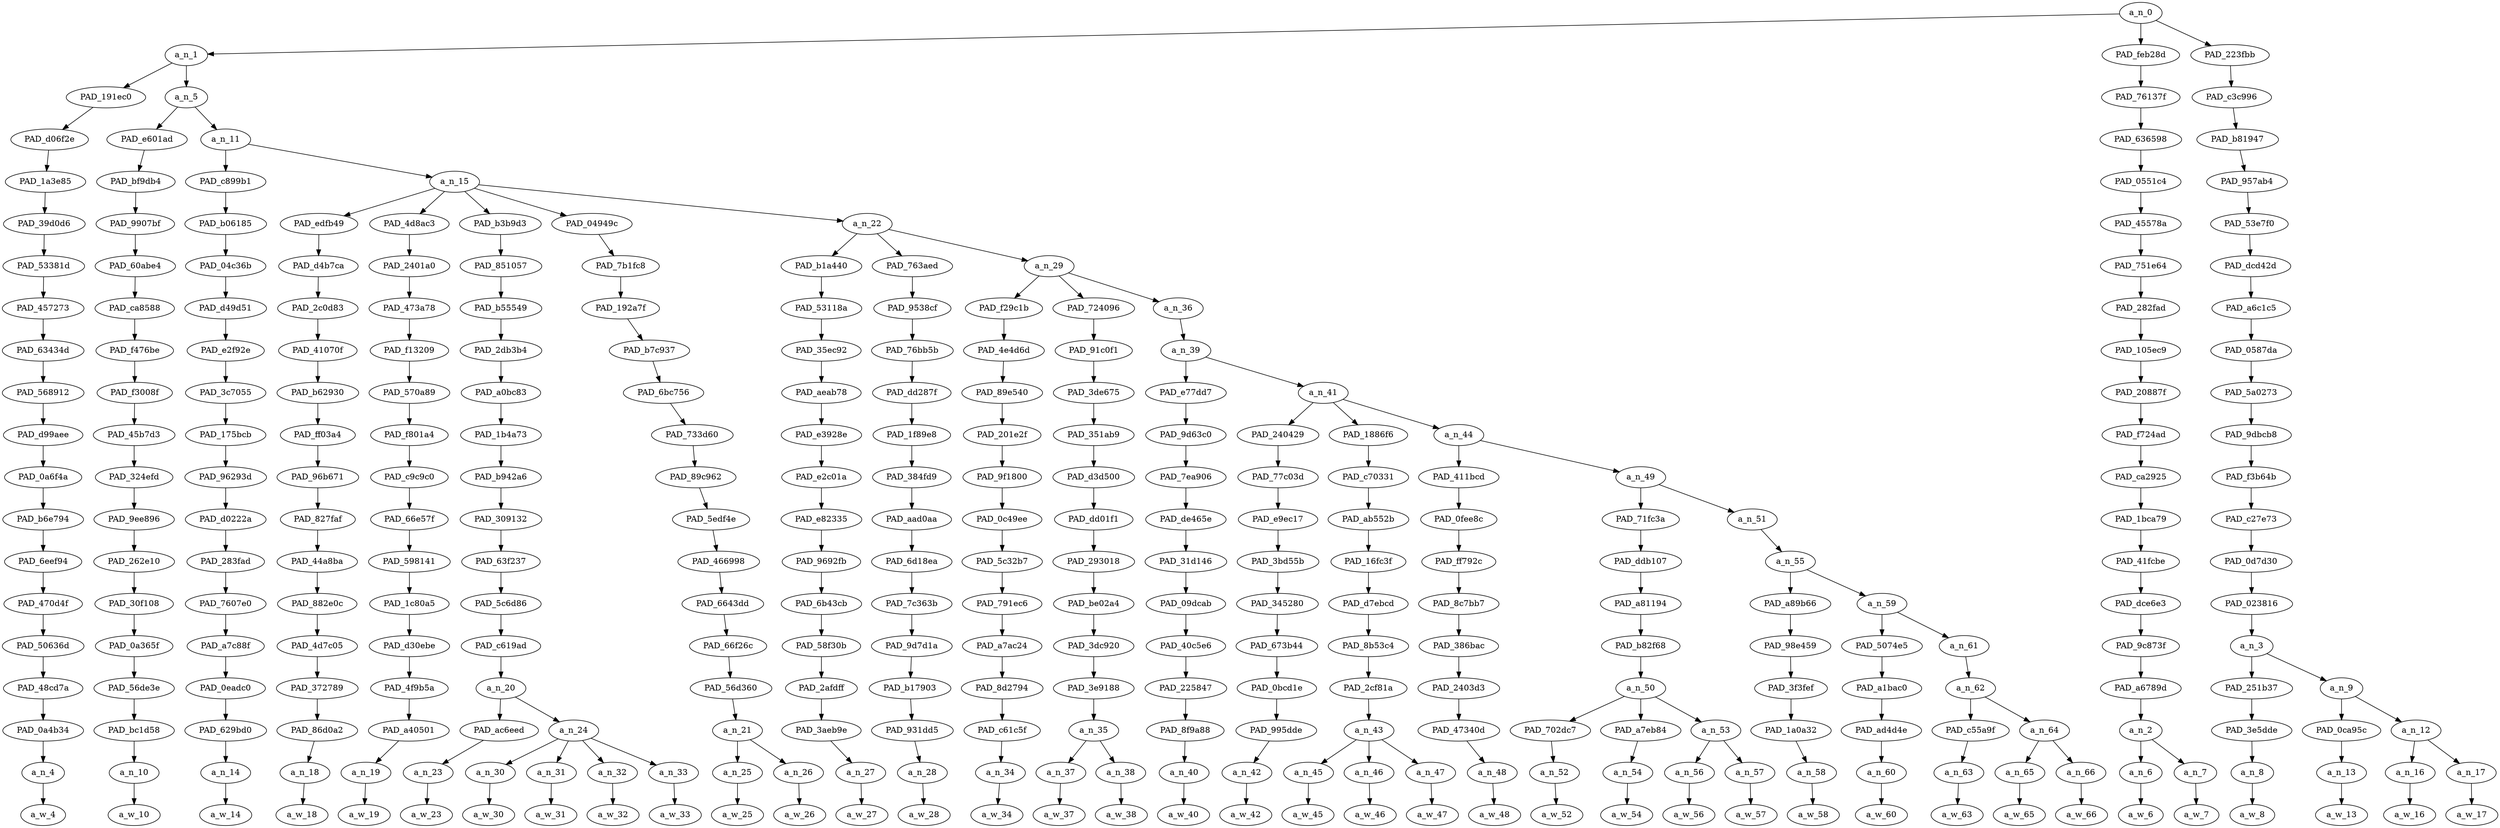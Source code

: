strict digraph "" {
	a_n_0	[div_dir=1,
		index=0,
		level=19,
		pos="23.020464409722223,19!",
		text_span="[0, 1, 2, 3, 4, 5, 6, 7, 8, 9, 10, 11, 12, 13, 14, 15, 16, 17, 18, 19, 20, 21, 22, 23, 24, 25, 26, 27, 28, 29, 30, 31, 32, 33, 34, \
35, 36, 37]",
		value=1.00000001];
	a_n_1	[div_dir=1,
		index=0,
		level=18,
		pos="1.4363932291666666,18!",
		text_span="[0, 1, 2, 3, 4, 5, 6, 7, 8, 9, 10, 11, 12, 13, 14, 15, 16, 17, 18, 19, 20, 21, 22, 23, 24, 25, 26, 27, 28, 29, 30, 31]",
		value=0.85659177];
	a_n_0 -> a_n_1;
	PAD_feb28d	[div_dir=1,
		index=1,
		level=18,
		pos="32.5,18!",
		text_span="[32, 33]",
		value=0.03497888];
	a_n_0 -> PAD_feb28d;
	PAD_223fbb	[div_dir=1,
		index=2,
		level=18,
		pos="35.125,18!",
		text_span="[34, 35, 36, 37]",
		value=0.10795129];
	a_n_0 -> PAD_223fbb;
	PAD_191ec0	[div_dir=1,
		index=0,
		level=17,
		pos="0.0,17!",
		text_span="[0]",
		value=0.02663072];
	a_n_1 -> PAD_191ec0;
	a_n_5	[div_dir=1,
		index=1,
		level=17,
		pos="2.872786458333333,17!",
		text_span="[1, 2, 3, 4, 5, 6, 7, 8, 9, 10, 11, 12, 13, 14, 15, 16, 17, 18, 19, 20, 21, 22, 23, 24, 25, 26, 27, 28, 29, 30, 31]",
		value=0.82948243];
	a_n_1 -> a_n_5;
	PAD_d06f2e	[div_dir=1,
		index=0,
		level=16,
		pos="0.0,16!",
		text_span="[0]",
		value=0.02663072];
	PAD_191ec0 -> PAD_d06f2e;
	PAD_1a3e85	[div_dir=1,
		index=0,
		level=15,
		pos="0.0,15!",
		text_span="[0]",
		value=0.02663072];
	PAD_d06f2e -> PAD_1a3e85;
	PAD_39d0d6	[div_dir=1,
		index=0,
		level=14,
		pos="0.0,14!",
		text_span="[0]",
		value=0.02663072];
	PAD_1a3e85 -> PAD_39d0d6;
	PAD_53381d	[div_dir=1,
		index=0,
		level=13,
		pos="0.0,13!",
		text_span="[0]",
		value=0.02663072];
	PAD_39d0d6 -> PAD_53381d;
	PAD_457273	[div_dir=1,
		index=0,
		level=12,
		pos="0.0,12!",
		text_span="[0]",
		value=0.02663072];
	PAD_53381d -> PAD_457273;
	PAD_63434d	[div_dir=1,
		index=0,
		level=11,
		pos="0.0,11!",
		text_span="[0]",
		value=0.02663072];
	PAD_457273 -> PAD_63434d;
	PAD_568912	[div_dir=1,
		index=0,
		level=10,
		pos="0.0,10!",
		text_span="[0]",
		value=0.02663072];
	PAD_63434d -> PAD_568912;
	PAD_d99aee	[div_dir=1,
		index=0,
		level=9,
		pos="0.0,9!",
		text_span="[0]",
		value=0.02663072];
	PAD_568912 -> PAD_d99aee;
	PAD_0a6f4a	[div_dir=1,
		index=0,
		level=8,
		pos="0.0,8!",
		text_span="[0]",
		value=0.02663072];
	PAD_d99aee -> PAD_0a6f4a;
	PAD_b6e794	[div_dir=1,
		index=0,
		level=7,
		pos="0.0,7!",
		text_span="[0]",
		value=0.02663072];
	PAD_0a6f4a -> PAD_b6e794;
	PAD_6eef94	[div_dir=1,
		index=0,
		level=6,
		pos="0.0,6!",
		text_span="[0]",
		value=0.02663072];
	PAD_b6e794 -> PAD_6eef94;
	PAD_470d4f	[div_dir=1,
		index=0,
		level=5,
		pos="0.0,5!",
		text_span="[0]",
		value=0.02663072];
	PAD_6eef94 -> PAD_470d4f;
	PAD_50636d	[div_dir=1,
		index=0,
		level=4,
		pos="0.0,4!",
		text_span="[0]",
		value=0.02663072];
	PAD_470d4f -> PAD_50636d;
	PAD_48cd7a	[div_dir=1,
		index=0,
		level=3,
		pos="0.0,3!",
		text_span="[0]",
		value=0.02663072];
	PAD_50636d -> PAD_48cd7a;
	PAD_0a4b34	[div_dir=1,
		index=0,
		level=2,
		pos="0.0,2!",
		text_span="[0]",
		value=0.02663072];
	PAD_48cd7a -> PAD_0a4b34;
	a_n_4	[div_dir=1,
		index=0,
		level=1,
		pos="0.0,1!",
		text_span="[0]",
		value=0.02663072];
	PAD_0a4b34 -> a_n_4;
	a_w_4	[div_dir=0,
		index=0,
		level=0,
		pos="0,0!",
		text_span="[0]",
		value=if];
	a_n_4 -> a_w_4;
	PAD_e601ad	[div_dir=1,
		index=1,
		level=16,
		pos="1.0,16!",
		text_span="[1]",
		value=0.01871935];
	a_n_5 -> PAD_e601ad;
	a_n_11	[div_dir=1,
		index=2,
		level=16,
		pos="4.745572916666666,16!",
		text_span="[2, 3, 4, 5, 6, 7, 8, 9, 10, 11, 12, 13, 14, 15, 16, 17, 18, 19, 20, 21, 22, 23, 24, 25, 26, 27, 28, 29, 30, 31]",
		value=0.81032476];
	a_n_5 -> a_n_11;
	PAD_bf9db4	[div_dir=1,
		index=1,
		level=15,
		pos="1.0,15!",
		text_span="[1]",
		value=0.01871935];
	PAD_e601ad -> PAD_bf9db4;
	PAD_9907bf	[div_dir=1,
		index=1,
		level=14,
		pos="1.0,14!",
		text_span="[1]",
		value=0.01871935];
	PAD_bf9db4 -> PAD_9907bf;
	PAD_60abe4	[div_dir=1,
		index=1,
		level=13,
		pos="1.0,13!",
		text_span="[1]",
		value=0.01871935];
	PAD_9907bf -> PAD_60abe4;
	PAD_ca8588	[div_dir=1,
		index=1,
		level=12,
		pos="1.0,12!",
		text_span="[1]",
		value=0.01871935];
	PAD_60abe4 -> PAD_ca8588;
	PAD_f476be	[div_dir=1,
		index=1,
		level=11,
		pos="1.0,11!",
		text_span="[1]",
		value=0.01871935];
	PAD_ca8588 -> PAD_f476be;
	PAD_f3008f	[div_dir=1,
		index=1,
		level=10,
		pos="1.0,10!",
		text_span="[1]",
		value=0.01871935];
	PAD_f476be -> PAD_f3008f;
	PAD_45b7d3	[div_dir=1,
		index=1,
		level=9,
		pos="1.0,9!",
		text_span="[1]",
		value=0.01871935];
	PAD_f3008f -> PAD_45b7d3;
	PAD_324efd	[div_dir=1,
		index=1,
		level=8,
		pos="1.0,8!",
		text_span="[1]",
		value=0.01871935];
	PAD_45b7d3 -> PAD_324efd;
	PAD_9ee896	[div_dir=1,
		index=1,
		level=7,
		pos="1.0,7!",
		text_span="[1]",
		value=0.01871935];
	PAD_324efd -> PAD_9ee896;
	PAD_262e10	[div_dir=1,
		index=1,
		level=6,
		pos="1.0,6!",
		text_span="[1]",
		value=0.01871935];
	PAD_9ee896 -> PAD_262e10;
	PAD_30f108	[div_dir=1,
		index=1,
		level=5,
		pos="1.0,5!",
		text_span="[1]",
		value=0.01871935];
	PAD_262e10 -> PAD_30f108;
	PAD_0a365f	[div_dir=1,
		index=1,
		level=4,
		pos="1.0,4!",
		text_span="[1]",
		value=0.01871935];
	PAD_30f108 -> PAD_0a365f;
	PAD_56de3e	[div_dir=1,
		index=1,
		level=3,
		pos="1.0,3!",
		text_span="[1]",
		value=0.01871935];
	PAD_0a365f -> PAD_56de3e;
	PAD_bc1d58	[div_dir=1,
		index=1,
		level=2,
		pos="1.0,2!",
		text_span="[1]",
		value=0.01871935];
	PAD_56de3e -> PAD_bc1d58;
	a_n_10	[div_dir=1,
		index=1,
		level=1,
		pos="1.0,1!",
		text_span="[1]",
		value=0.01871935];
	PAD_bc1d58 -> a_n_10;
	a_w_10	[div_dir=0,
		index=1,
		level=0,
		pos="1,0!",
		text_span="[1]",
		value=they];
	a_n_10 -> a_w_10;
	PAD_c899b1	[div_dir=-1,
		index=2,
		level=15,
		pos="2.0,15!",
		text_span="[2]",
		value=0.01641672];
	a_n_11 -> PAD_c899b1;
	a_n_15	[div_dir=1,
		index=3,
		level=15,
		pos="7.4911458333333325,15!",
		text_span="[3, 4, 5, 6, 7, 8, 9, 10, 11, 12, 13, 14, 15, 16, 17, 18, 19, 20, 21, 22, 23, 24, 25, 26, 27, 28, 29, 30, 31]",
		value=0.79346975];
	a_n_11 -> a_n_15;
	PAD_b06185	[div_dir=-1,
		index=2,
		level=14,
		pos="2.0,14!",
		text_span="[2]",
		value=0.01641672];
	PAD_c899b1 -> PAD_b06185;
	PAD_04c36b	[div_dir=-1,
		index=2,
		level=13,
		pos="2.0,13!",
		text_span="[2]",
		value=0.01641672];
	PAD_b06185 -> PAD_04c36b;
	PAD_d49d51	[div_dir=-1,
		index=2,
		level=12,
		pos="2.0,12!",
		text_span="[2]",
		value=0.01641672];
	PAD_04c36b -> PAD_d49d51;
	PAD_e2f92e	[div_dir=-1,
		index=2,
		level=11,
		pos="2.0,11!",
		text_span="[2]",
		value=0.01641672];
	PAD_d49d51 -> PAD_e2f92e;
	PAD_3c7055	[div_dir=-1,
		index=2,
		level=10,
		pos="2.0,10!",
		text_span="[2]",
		value=0.01641672];
	PAD_e2f92e -> PAD_3c7055;
	PAD_175bcb	[div_dir=-1,
		index=2,
		level=9,
		pos="2.0,9!",
		text_span="[2]",
		value=0.01641672];
	PAD_3c7055 -> PAD_175bcb;
	PAD_96293d	[div_dir=-1,
		index=2,
		level=8,
		pos="2.0,8!",
		text_span="[2]",
		value=0.01641672];
	PAD_175bcb -> PAD_96293d;
	PAD_d0222a	[div_dir=-1,
		index=2,
		level=7,
		pos="2.0,7!",
		text_span="[2]",
		value=0.01641672];
	PAD_96293d -> PAD_d0222a;
	PAD_283fad	[div_dir=-1,
		index=2,
		level=6,
		pos="2.0,6!",
		text_span="[2]",
		value=0.01641672];
	PAD_d0222a -> PAD_283fad;
	PAD_7607e0	[div_dir=-1,
		index=2,
		level=5,
		pos="2.0,5!",
		text_span="[2]",
		value=0.01641672];
	PAD_283fad -> PAD_7607e0;
	PAD_a7c88f	[div_dir=-1,
		index=2,
		level=4,
		pos="2.0,4!",
		text_span="[2]",
		value=0.01641672];
	PAD_7607e0 -> PAD_a7c88f;
	PAD_0eadc0	[div_dir=-1,
		index=2,
		level=3,
		pos="2.0,3!",
		text_span="[2]",
		value=0.01641672];
	PAD_a7c88f -> PAD_0eadc0;
	PAD_629bd0	[div_dir=-1,
		index=2,
		level=2,
		pos="2.0,2!",
		text_span="[2]",
		value=0.01641672];
	PAD_0eadc0 -> PAD_629bd0;
	a_n_14	[div_dir=-1,
		index=2,
		level=1,
		pos="2.0,1!",
		text_span="[2]",
		value=0.01641672];
	PAD_629bd0 -> a_n_14;
	a_w_14	[div_dir=0,
		index=2,
		level=0,
		pos="2,0!",
		text_span="[2]",
		value=are];
	a_n_14 -> a_w_14;
	PAD_edfb49	[div_dir=1,
		index=3,
		level=14,
		pos="3.0,14!",
		text_span="[3]",
		value=0.01980112];
	a_n_15 -> PAD_edfb49;
	PAD_4d8ac3	[div_dir=1,
		index=4,
		level=14,
		pos="4.0,14!",
		text_span="[4]",
		value=0.02618184];
	a_n_15 -> PAD_4d8ac3;
	PAD_b3b9d3	[div_dir=1,
		index=5,
		level=14,
		pos="6.25,14!",
		text_span="[5, 6, 7, 8, 9]",
		value=0.24248220];
	a_n_15 -> PAD_b3b9d3;
	PAD_04949c	[div_dir=1,
		index=6,
		level=14,
		pos="10.5,14!",
		text_span="[10, 11]",
		value=0.03586684];
	a_n_15 -> PAD_04949c;
	a_n_22	[div_dir=1,
		index=7,
		level=14,
		pos="13.705729166666666,14!",
		text_span="[12, 13, 14, 15, 16, 17, 18, 19, 20, 21, 22, 23, 24, 25, 26, 27, 28, 29, 30, 31]",
		value=0.46868719];
	a_n_15 -> a_n_22;
	PAD_d4b7ca	[div_dir=1,
		index=3,
		level=13,
		pos="3.0,13!",
		text_span="[3]",
		value=0.01980112];
	PAD_edfb49 -> PAD_d4b7ca;
	PAD_2c0d83	[div_dir=1,
		index=3,
		level=12,
		pos="3.0,12!",
		text_span="[3]",
		value=0.01980112];
	PAD_d4b7ca -> PAD_2c0d83;
	PAD_41070f	[div_dir=1,
		index=3,
		level=11,
		pos="3.0,11!",
		text_span="[3]",
		value=0.01980112];
	PAD_2c0d83 -> PAD_41070f;
	PAD_b62930	[div_dir=1,
		index=3,
		level=10,
		pos="3.0,10!",
		text_span="[3]",
		value=0.01980112];
	PAD_41070f -> PAD_b62930;
	PAD_ff03a4	[div_dir=1,
		index=3,
		level=9,
		pos="3.0,9!",
		text_span="[3]",
		value=0.01980112];
	PAD_b62930 -> PAD_ff03a4;
	PAD_96b671	[div_dir=1,
		index=3,
		level=8,
		pos="3.0,8!",
		text_span="[3]",
		value=0.01980112];
	PAD_ff03a4 -> PAD_96b671;
	PAD_827faf	[div_dir=1,
		index=3,
		level=7,
		pos="3.0,7!",
		text_span="[3]",
		value=0.01980112];
	PAD_96b671 -> PAD_827faf;
	PAD_44a8ba	[div_dir=1,
		index=3,
		level=6,
		pos="3.0,6!",
		text_span="[3]",
		value=0.01980112];
	PAD_827faf -> PAD_44a8ba;
	PAD_882e0c	[div_dir=1,
		index=3,
		level=5,
		pos="3.0,5!",
		text_span="[3]",
		value=0.01980112];
	PAD_44a8ba -> PAD_882e0c;
	PAD_4d7c05	[div_dir=1,
		index=3,
		level=4,
		pos="3.0,4!",
		text_span="[3]",
		value=0.01980112];
	PAD_882e0c -> PAD_4d7c05;
	PAD_372789	[div_dir=1,
		index=3,
		level=3,
		pos="3.0,3!",
		text_span="[3]",
		value=0.01980112];
	PAD_4d7c05 -> PAD_372789;
	PAD_86d0a2	[div_dir=1,
		index=3,
		level=2,
		pos="3.0,2!",
		text_span="[3]",
		value=0.01980112];
	PAD_372789 -> PAD_86d0a2;
	a_n_18	[div_dir=1,
		index=3,
		level=1,
		pos="3.0,1!",
		text_span="[3]",
		value=0.01980112];
	PAD_86d0a2 -> a_n_18;
	a_w_18	[div_dir=0,
		index=3,
		level=0,
		pos="3,0!",
		text_span="[3]",
		value=seeking];
	a_n_18 -> a_w_18;
	PAD_2401a0	[div_dir=1,
		index=4,
		level=13,
		pos="4.0,13!",
		text_span="[4]",
		value=0.02618184];
	PAD_4d8ac3 -> PAD_2401a0;
	PAD_473a78	[div_dir=1,
		index=4,
		level=12,
		pos="4.0,12!",
		text_span="[4]",
		value=0.02618184];
	PAD_2401a0 -> PAD_473a78;
	PAD_f13209	[div_dir=1,
		index=4,
		level=11,
		pos="4.0,11!",
		text_span="[4]",
		value=0.02618184];
	PAD_473a78 -> PAD_f13209;
	PAD_570a89	[div_dir=1,
		index=4,
		level=10,
		pos="4.0,10!",
		text_span="[4]",
		value=0.02618184];
	PAD_f13209 -> PAD_570a89;
	PAD_f801a4	[div_dir=1,
		index=4,
		level=9,
		pos="4.0,9!",
		text_span="[4]",
		value=0.02618184];
	PAD_570a89 -> PAD_f801a4;
	PAD_c9c9c0	[div_dir=1,
		index=4,
		level=8,
		pos="4.0,8!",
		text_span="[4]",
		value=0.02618184];
	PAD_f801a4 -> PAD_c9c9c0;
	PAD_66e57f	[div_dir=1,
		index=4,
		level=7,
		pos="4.0,7!",
		text_span="[4]",
		value=0.02618184];
	PAD_c9c9c0 -> PAD_66e57f;
	PAD_598141	[div_dir=1,
		index=4,
		level=6,
		pos="4.0,6!",
		text_span="[4]",
		value=0.02618184];
	PAD_66e57f -> PAD_598141;
	PAD_1c80a5	[div_dir=1,
		index=4,
		level=5,
		pos="4.0,5!",
		text_span="[4]",
		value=0.02618184];
	PAD_598141 -> PAD_1c80a5;
	PAD_d30ebe	[div_dir=1,
		index=4,
		level=4,
		pos="4.0,4!",
		text_span="[4]",
		value=0.02618184];
	PAD_1c80a5 -> PAD_d30ebe;
	PAD_4f9b5a	[div_dir=1,
		index=4,
		level=3,
		pos="4.0,3!",
		text_span="[4]",
		value=0.02618184];
	PAD_d30ebe -> PAD_4f9b5a;
	PAD_a40501	[div_dir=1,
		index=4,
		level=2,
		pos="4.0,2!",
		text_span="[4]",
		value=0.02618184];
	PAD_4f9b5a -> PAD_a40501;
	a_n_19	[div_dir=1,
		index=4,
		level=1,
		pos="4.0,1!",
		text_span="[4]",
		value=0.02618184];
	PAD_a40501 -> a_n_19;
	a_w_19	[div_dir=0,
		index=4,
		level=0,
		pos="4,0!",
		text_span="[4]",
		value=asylum];
	a_n_19 -> a_w_19;
	PAD_851057	[div_dir=1,
		index=5,
		level=13,
		pos="6.25,13!",
		text_span="[5, 6, 7, 8, 9]",
		value=0.24248220];
	PAD_b3b9d3 -> PAD_851057;
	PAD_b55549	[div_dir=1,
		index=5,
		level=12,
		pos="6.25,12!",
		text_span="[5, 6, 7, 8, 9]",
		value=0.24248220];
	PAD_851057 -> PAD_b55549;
	PAD_2db3b4	[div_dir=1,
		index=5,
		level=11,
		pos="6.25,11!",
		text_span="[5, 6, 7, 8, 9]",
		value=0.24248220];
	PAD_b55549 -> PAD_2db3b4;
	PAD_a0bc83	[div_dir=1,
		index=5,
		level=10,
		pos="6.25,10!",
		text_span="[5, 6, 7, 8, 9]",
		value=0.24248220];
	PAD_2db3b4 -> PAD_a0bc83;
	PAD_1b4a73	[div_dir=1,
		index=5,
		level=9,
		pos="6.25,9!",
		text_span="[5, 6, 7, 8, 9]",
		value=0.24248220];
	PAD_a0bc83 -> PAD_1b4a73;
	PAD_b942a6	[div_dir=1,
		index=5,
		level=8,
		pos="6.25,8!",
		text_span="[5, 6, 7, 8, 9]",
		value=0.24248220];
	PAD_1b4a73 -> PAD_b942a6;
	PAD_309132	[div_dir=1,
		index=5,
		level=7,
		pos="6.25,7!",
		text_span="[5, 6, 7, 8, 9]",
		value=0.24248220];
	PAD_b942a6 -> PAD_309132;
	PAD_63f237	[div_dir=1,
		index=5,
		level=6,
		pos="6.25,6!",
		text_span="[5, 6, 7, 8, 9]",
		value=0.24248220];
	PAD_309132 -> PAD_63f237;
	PAD_5c6d86	[div_dir=1,
		index=5,
		level=5,
		pos="6.25,5!",
		text_span="[5, 6, 7, 8, 9]",
		value=0.24248220];
	PAD_63f237 -> PAD_5c6d86;
	PAD_c619ad	[div_dir=1,
		index=5,
		level=4,
		pos="6.25,4!",
		text_span="[5, 6, 7, 8, 9]",
		value=0.24248220];
	PAD_5c6d86 -> PAD_c619ad;
	a_n_20	[div_dir=1,
		index=5,
		level=3,
		pos="6.25,3!",
		text_span="[5, 6, 7, 8, 9]",
		value=0.24248220];
	PAD_c619ad -> a_n_20;
	PAD_ac6eed	[div_dir=1,
		index=5,
		level=2,
		pos="5.0,2!",
		text_span="[5]",
		value=0.01536988];
	a_n_20 -> PAD_ac6eed;
	a_n_24	[div_dir=1,
		index=6,
		level=2,
		pos="7.5,2!",
		text_span="[6, 7, 8, 9]",
		value=0.22673159];
	a_n_20 -> a_n_24;
	a_n_23	[div_dir=1,
		index=5,
		level=1,
		pos="5.0,1!",
		text_span="[5]",
		value=0.01536988];
	PAD_ac6eed -> a_n_23;
	a_w_23	[div_dir=0,
		index=5,
		level=0,
		pos="5,0!",
		text_span="[5]",
		value=from];
	a_n_23 -> a_w_23;
	a_n_30	[div_dir=1,
		index=6,
		level=1,
		pos="6.0,1!",
		text_span="[6]",
		value=0.01676759];
	a_n_24 -> a_n_30;
	a_n_31	[div_dir=1,
		index=7,
		level=1,
		pos="7.0,1!",
		text_span="[7]",
		value=0.03936859];
	a_n_24 -> a_n_31;
	a_n_32	[div_dir=1,
		index=8,
		level=1,
		pos="8.0,1!",
		text_span="[8]",
		value=0.14418724];
	a_n_24 -> a_n_32;
	a_n_33	[div_dir=-1,
		index=9,
		level=1,
		pos="9.0,1!",
		text_span="[9]",
		value=0.02602512];
	a_n_24 -> a_n_33;
	a_w_30	[div_dir=0,
		index=6,
		level=0,
		pos="6,0!",
		text_span="[6]",
		value=a];
	a_n_30 -> a_w_30;
	a_w_31	[div_dir=0,
		index=7,
		level=0,
		pos="7,0!",
		text_span="[7]",
		value=terrible];
	a_n_31 -> a_w_31;
	a_w_32	[div_dir=0,
		index=8,
		level=0,
		pos="8,0!",
		text_span="[8]",
		value=mussie];
	a_n_32 -> a_w_32;
	a_w_33	[div_dir=0,
		index=9,
		level=0,
		pos="9,0!",
		text_span="[9]",
		value=country];
	a_n_33 -> a_w_33;
	PAD_7b1fc8	[div_dir=1,
		index=6,
		level=13,
		pos="10.5,13!",
		text_span="[10, 11]",
		value=0.03586684];
	PAD_04949c -> PAD_7b1fc8;
	PAD_192a7f	[div_dir=1,
		index=6,
		level=12,
		pos="10.5,12!",
		text_span="[10, 11]",
		value=0.03586684];
	PAD_7b1fc8 -> PAD_192a7f;
	PAD_b7c937	[div_dir=1,
		index=6,
		level=11,
		pos="10.5,11!",
		text_span="[10, 11]",
		value=0.03586684];
	PAD_192a7f -> PAD_b7c937;
	PAD_6bc756	[div_dir=1,
		index=6,
		level=10,
		pos="10.5,10!",
		text_span="[10, 11]",
		value=0.03586684];
	PAD_b7c937 -> PAD_6bc756;
	PAD_733d60	[div_dir=1,
		index=6,
		level=9,
		pos="10.5,9!",
		text_span="[10, 11]",
		value=0.03586684];
	PAD_6bc756 -> PAD_733d60;
	PAD_89c962	[div_dir=1,
		index=6,
		level=8,
		pos="10.5,8!",
		text_span="[10, 11]",
		value=0.03586684];
	PAD_733d60 -> PAD_89c962;
	PAD_5edf4e	[div_dir=1,
		index=6,
		level=7,
		pos="10.5,7!",
		text_span="[10, 11]",
		value=0.03586684];
	PAD_89c962 -> PAD_5edf4e;
	PAD_466998	[div_dir=1,
		index=6,
		level=6,
		pos="10.5,6!",
		text_span="[10, 11]",
		value=0.03586684];
	PAD_5edf4e -> PAD_466998;
	PAD_6643dd	[div_dir=1,
		index=6,
		level=5,
		pos="10.5,5!",
		text_span="[10, 11]",
		value=0.03586684];
	PAD_466998 -> PAD_6643dd;
	PAD_66f26c	[div_dir=1,
		index=6,
		level=4,
		pos="10.5,4!",
		text_span="[10, 11]",
		value=0.03586684];
	PAD_6643dd -> PAD_66f26c;
	PAD_56d360	[div_dir=1,
		index=6,
		level=3,
		pos="10.5,3!",
		text_span="[10, 11]",
		value=0.03586684];
	PAD_66f26c -> PAD_56d360;
	a_n_21	[div_dir=1,
		index=7,
		level=2,
		pos="10.5,2!",
		text_span="[10, 11]",
		value=0.03586684];
	PAD_56d360 -> a_n_21;
	a_n_25	[div_dir=1,
		index=10,
		level=1,
		pos="10.0,1!",
		text_span="[10]",
		value=0.01956497];
	a_n_21 -> a_n_25;
	a_n_26	[div_dir=1,
		index=11,
		level=1,
		pos="11.0,1!",
		text_span="[11]",
		value=0.01617751];
	a_n_21 -> a_n_26;
	a_w_25	[div_dir=0,
		index=10,
		level=0,
		pos="10,0!",
		text_span="[10]",
		value=why];
	a_n_25 -> a_w_25;
	a_w_26	[div_dir=0,
		index=11,
		level=0,
		pos="11,0!",
		text_span="[11]",
		value=then];
	a_n_26 -> a_w_26;
	PAD_b1a440	[div_dir=1,
		index=7,
		level=13,
		pos="12.0,13!",
		text_span="[12]",
		value=0.01520263];
	a_n_22 -> PAD_b1a440;
	PAD_763aed	[div_dir=1,
		index=8,
		level=13,
		pos="13.0,13!",
		text_span="[13]",
		value=0.01470616];
	a_n_22 -> PAD_763aed;
	a_n_29	[div_dir=1,
		index=9,
		level=13,
		pos="16.1171875,13!",
		text_span="[14, 15, 16, 17, 18, 19, 20, 21, 22, 23, 24, 25, 26, 27, 28, 29, 30, 31]",
		value=0.43852026];
	a_n_22 -> a_n_29;
	PAD_53118a	[div_dir=1,
		index=7,
		level=12,
		pos="12.0,12!",
		text_span="[12]",
		value=0.01520263];
	PAD_b1a440 -> PAD_53118a;
	PAD_35ec92	[div_dir=1,
		index=7,
		level=11,
		pos="12.0,11!",
		text_span="[12]",
		value=0.01520263];
	PAD_53118a -> PAD_35ec92;
	PAD_aeab78	[div_dir=1,
		index=7,
		level=10,
		pos="12.0,10!",
		text_span="[12]",
		value=0.01520263];
	PAD_35ec92 -> PAD_aeab78;
	PAD_e3928e	[div_dir=1,
		index=7,
		level=9,
		pos="12.0,9!",
		text_span="[12]",
		value=0.01520263];
	PAD_aeab78 -> PAD_e3928e;
	PAD_e2c01a	[div_dir=1,
		index=7,
		level=8,
		pos="12.0,8!",
		text_span="[12]",
		value=0.01520263];
	PAD_e3928e -> PAD_e2c01a;
	PAD_e82335	[div_dir=1,
		index=7,
		level=7,
		pos="12.0,7!",
		text_span="[12]",
		value=0.01520263];
	PAD_e2c01a -> PAD_e82335;
	PAD_9692fb	[div_dir=1,
		index=7,
		level=6,
		pos="12.0,6!",
		text_span="[12]",
		value=0.01520263];
	PAD_e82335 -> PAD_9692fb;
	PAD_6b43cb	[div_dir=1,
		index=7,
		level=5,
		pos="12.0,5!",
		text_span="[12]",
		value=0.01520263];
	PAD_9692fb -> PAD_6b43cb;
	PAD_58f30b	[div_dir=1,
		index=7,
		level=4,
		pos="12.0,4!",
		text_span="[12]",
		value=0.01520263];
	PAD_6b43cb -> PAD_58f30b;
	PAD_2afdff	[div_dir=1,
		index=7,
		level=3,
		pos="12.0,3!",
		text_span="[12]",
		value=0.01520263];
	PAD_58f30b -> PAD_2afdff;
	PAD_3aeb9e	[div_dir=1,
		index=8,
		level=2,
		pos="12.0,2!",
		text_span="[12]",
		value=0.01520263];
	PAD_2afdff -> PAD_3aeb9e;
	a_n_27	[div_dir=1,
		index=12,
		level=1,
		pos="12.0,1!",
		text_span="[12]",
		value=0.01520263];
	PAD_3aeb9e -> a_n_27;
	a_w_27	[div_dir=0,
		index=12,
		level=0,
		pos="12,0!",
		text_span="[12]",
		value=are1];
	a_n_27 -> a_w_27;
	PAD_9538cf	[div_dir=1,
		index=8,
		level=12,
		pos="13.0,12!",
		text_span="[13]",
		value=0.01470616];
	PAD_763aed -> PAD_9538cf;
	PAD_76bb5b	[div_dir=1,
		index=8,
		level=11,
		pos="13.0,11!",
		text_span="[13]",
		value=0.01470616];
	PAD_9538cf -> PAD_76bb5b;
	PAD_dd287f	[div_dir=1,
		index=8,
		level=10,
		pos="13.0,10!",
		text_span="[13]",
		value=0.01470616];
	PAD_76bb5b -> PAD_dd287f;
	PAD_1f89e8	[div_dir=1,
		index=8,
		level=9,
		pos="13.0,9!",
		text_span="[13]",
		value=0.01470616];
	PAD_dd287f -> PAD_1f89e8;
	PAD_384fd9	[div_dir=1,
		index=8,
		level=8,
		pos="13.0,8!",
		text_span="[13]",
		value=0.01470616];
	PAD_1f89e8 -> PAD_384fd9;
	PAD_aad0aa	[div_dir=1,
		index=8,
		level=7,
		pos="13.0,7!",
		text_span="[13]",
		value=0.01470616];
	PAD_384fd9 -> PAD_aad0aa;
	PAD_6d18ea	[div_dir=1,
		index=8,
		level=6,
		pos="13.0,6!",
		text_span="[13]",
		value=0.01470616];
	PAD_aad0aa -> PAD_6d18ea;
	PAD_7c363b	[div_dir=1,
		index=8,
		level=5,
		pos="13.0,5!",
		text_span="[13]",
		value=0.01470616];
	PAD_6d18ea -> PAD_7c363b;
	PAD_9d7d1a	[div_dir=1,
		index=8,
		level=4,
		pos="13.0,4!",
		text_span="[13]",
		value=0.01470616];
	PAD_7c363b -> PAD_9d7d1a;
	PAD_b17903	[div_dir=1,
		index=8,
		level=3,
		pos="13.0,3!",
		text_span="[13]",
		value=0.01470616];
	PAD_9d7d1a -> PAD_b17903;
	PAD_931dd5	[div_dir=1,
		index=9,
		level=2,
		pos="13.0,2!",
		text_span="[13]",
		value=0.01470616];
	PAD_b17903 -> PAD_931dd5;
	a_n_28	[div_dir=1,
		index=13,
		level=1,
		pos="13.0,1!",
		text_span="[13]",
		value=0.01470616];
	PAD_931dd5 -> a_n_28;
	a_w_28	[div_dir=0,
		index=13,
		level=0,
		pos="13,0!",
		text_span="[13]",
		value=they1];
	a_n_28 -> a_w_28;
	PAD_f29c1b	[div_dir=1,
		index=9,
		level=12,
		pos="14.0,12!",
		text_span="[14]",
		value=0.01476432];
	a_n_29 -> PAD_f29c1b;
	PAD_724096	[div_dir=1,
		index=10,
		level=12,
		pos="15.5,12!",
		text_span="[15, 16]",
		value=0.02900015];
	a_n_29 -> PAD_724096;
	a_n_36	[div_dir=1,
		index=11,
		level=12,
		pos="18.8515625,12!",
		text_span="[17, 18, 19, 20, 21, 22, 23, 24, 25, 26, 27, 28, 29, 30, 31]",
		value=0.39451002];
	a_n_29 -> a_n_36;
	PAD_4e4d6d	[div_dir=1,
		index=9,
		level=11,
		pos="14.0,11!",
		text_span="[14]",
		value=0.01476432];
	PAD_f29c1b -> PAD_4e4d6d;
	PAD_89e540	[div_dir=1,
		index=9,
		level=10,
		pos="14.0,10!",
		text_span="[14]",
		value=0.01476432];
	PAD_4e4d6d -> PAD_89e540;
	PAD_201e2f	[div_dir=1,
		index=9,
		level=9,
		pos="14.0,9!",
		text_span="[14]",
		value=0.01476432];
	PAD_89e540 -> PAD_201e2f;
	PAD_9f1800	[div_dir=1,
		index=9,
		level=8,
		pos="14.0,8!",
		text_span="[14]",
		value=0.01476432];
	PAD_201e2f -> PAD_9f1800;
	PAD_0c49ee	[div_dir=1,
		index=9,
		level=7,
		pos="14.0,7!",
		text_span="[14]",
		value=0.01476432];
	PAD_9f1800 -> PAD_0c49ee;
	PAD_5c32b7	[div_dir=1,
		index=9,
		level=6,
		pos="14.0,6!",
		text_span="[14]",
		value=0.01476432];
	PAD_0c49ee -> PAD_5c32b7;
	PAD_791ec6	[div_dir=1,
		index=9,
		level=5,
		pos="14.0,5!",
		text_span="[14]",
		value=0.01476432];
	PAD_5c32b7 -> PAD_791ec6;
	PAD_a7ac24	[div_dir=1,
		index=9,
		level=4,
		pos="14.0,4!",
		text_span="[14]",
		value=0.01476432];
	PAD_791ec6 -> PAD_a7ac24;
	PAD_8d2794	[div_dir=1,
		index=9,
		level=3,
		pos="14.0,3!",
		text_span="[14]",
		value=0.01476432];
	PAD_a7ac24 -> PAD_8d2794;
	PAD_c61c5f	[div_dir=1,
		index=10,
		level=2,
		pos="14.0,2!",
		text_span="[14]",
		value=0.01476432];
	PAD_8d2794 -> PAD_c61c5f;
	a_n_34	[div_dir=1,
		index=14,
		level=1,
		pos="14.0,1!",
		text_span="[14]",
		value=0.01476432];
	PAD_c61c5f -> a_n_34;
	a_w_34	[div_dir=0,
		index=14,
		level=0,
		pos="14,0!",
		text_span="[14]",
		value=working];
	a_n_34 -> a_w_34;
	PAD_91c0f1	[div_dir=1,
		index=10,
		level=11,
		pos="15.5,11!",
		text_span="[15, 16]",
		value=0.02900015];
	PAD_724096 -> PAD_91c0f1;
	PAD_3de675	[div_dir=1,
		index=10,
		level=10,
		pos="15.5,10!",
		text_span="[15, 16]",
		value=0.02900015];
	PAD_91c0f1 -> PAD_3de675;
	PAD_351ab9	[div_dir=1,
		index=10,
		level=9,
		pos="15.5,9!",
		text_span="[15, 16]",
		value=0.02900015];
	PAD_3de675 -> PAD_351ab9;
	PAD_d3d500	[div_dir=1,
		index=10,
		level=8,
		pos="15.5,8!",
		text_span="[15, 16]",
		value=0.02900015];
	PAD_351ab9 -> PAD_d3d500;
	PAD_dd01f1	[div_dir=1,
		index=10,
		level=7,
		pos="15.5,7!",
		text_span="[15, 16]",
		value=0.02900015];
	PAD_d3d500 -> PAD_dd01f1;
	PAD_293018	[div_dir=1,
		index=10,
		level=6,
		pos="15.5,6!",
		text_span="[15, 16]",
		value=0.02900015];
	PAD_dd01f1 -> PAD_293018;
	PAD_be02a4	[div_dir=1,
		index=10,
		level=5,
		pos="15.5,5!",
		text_span="[15, 16]",
		value=0.02900015];
	PAD_293018 -> PAD_be02a4;
	PAD_3dc920	[div_dir=1,
		index=10,
		level=4,
		pos="15.5,4!",
		text_span="[15, 16]",
		value=0.02900015];
	PAD_be02a4 -> PAD_3dc920;
	PAD_3e9188	[div_dir=1,
		index=10,
		level=3,
		pos="15.5,3!",
		text_span="[15, 16]",
		value=0.02900015];
	PAD_3dc920 -> PAD_3e9188;
	a_n_35	[div_dir=1,
		index=11,
		level=2,
		pos="15.5,2!",
		text_span="[15, 16]",
		value=0.02900015];
	PAD_3e9188 -> a_n_35;
	a_n_37	[div_dir=1,
		index=15,
		level=1,
		pos="15.0,1!",
		text_span="[15]",
		value=0.01386007];
	a_n_35 -> a_n_37;
	a_n_38	[div_dir=1,
		index=16,
		level=1,
		pos="16.0,1!",
		text_span="[16]",
		value=0.01511744];
	a_n_35 -> a_n_38;
	a_w_37	[div_dir=0,
		index=15,
		level=0,
		pos="15,0!",
		text_span="[15]",
		value=so];
	a_n_37 -> a_w_37;
	a_w_38	[div_dir=0,
		index=16,
		level=0,
		pos="16,0!",
		text_span="[16]",
		value=hard];
	a_n_38 -> a_w_38;
	a_n_39	[div_dir=1,
		index=11,
		level=11,
		pos="18.8515625,11!",
		text_span="[17, 18, 19, 20, 21, 22, 23, 24, 25, 26, 27, 28, 29, 30, 31]",
		value=0.39425582];
	a_n_36 -> a_n_39;
	PAD_e77dd7	[div_dir=1,
		index=11,
		level=10,
		pos="17.0,10!",
		text_span="[17]",
		value=0.01375627];
	a_n_39 -> PAD_e77dd7;
	a_n_41	[div_dir=1,
		index=12,
		level=10,
		pos="20.703125,10!",
		text_span="[18, 19, 20, 21, 22, 23, 24, 25, 26, 27, 28, 29, 30, 31]",
		value=0.38024536];
	a_n_39 -> a_n_41;
	PAD_9d63c0	[div_dir=1,
		index=11,
		level=9,
		pos="17.0,9!",
		text_span="[17]",
		value=0.01375627];
	PAD_e77dd7 -> PAD_9d63c0;
	PAD_7ea906	[div_dir=1,
		index=11,
		level=8,
		pos="17.0,8!",
		text_span="[17]",
		value=0.01375627];
	PAD_9d63c0 -> PAD_7ea906;
	PAD_de465e	[div_dir=1,
		index=11,
		level=7,
		pos="17.0,7!",
		text_span="[17]",
		value=0.01375627];
	PAD_7ea906 -> PAD_de465e;
	PAD_31d146	[div_dir=1,
		index=11,
		level=6,
		pos="17.0,6!",
		text_span="[17]",
		value=0.01375627];
	PAD_de465e -> PAD_31d146;
	PAD_09dcab	[div_dir=1,
		index=11,
		level=5,
		pos="17.0,5!",
		text_span="[17]",
		value=0.01375627];
	PAD_31d146 -> PAD_09dcab;
	PAD_40c5e6	[div_dir=1,
		index=11,
		level=4,
		pos="17.0,4!",
		text_span="[17]",
		value=0.01375627];
	PAD_09dcab -> PAD_40c5e6;
	PAD_225847	[div_dir=1,
		index=11,
		level=3,
		pos="17.0,3!",
		text_span="[17]",
		value=0.01375627];
	PAD_40c5e6 -> PAD_225847;
	PAD_8f9a88	[div_dir=1,
		index=12,
		level=2,
		pos="17.0,2!",
		text_span="[17]",
		value=0.01375627];
	PAD_225847 -> PAD_8f9a88;
	a_n_40	[div_dir=1,
		index=17,
		level=1,
		pos="17.0,1!",
		text_span="[17]",
		value=0.01375627];
	PAD_8f9a88 -> a_n_40;
	a_w_40	[div_dir=0,
		index=17,
		level=0,
		pos="17,0!",
		text_span="[17]",
		value=to];
	a_n_40 -> a_w_40;
	PAD_240429	[div_dir=1,
		index=12,
		level=9,
		pos="18.0,9!",
		text_span="[18]",
		value=0.01607420];
	a_n_41 -> PAD_240429;
	PAD_1886f6	[div_dir=1,
		index=13,
		level=9,
		pos="20.0,9!",
		text_span="[19, 20, 21]",
		value=0.08173247];
	a_n_41 -> PAD_1886f6;
	a_n_44	[div_dir=1,
		index=14,
		level=9,
		pos="24.109375,9!",
		text_span="[22, 23, 24, 25, 26, 27, 28, 29, 30, 31]",
		value=0.28217967];
	a_n_41 -> a_n_44;
	PAD_77c03d	[div_dir=1,
		index=12,
		level=8,
		pos="18.0,8!",
		text_span="[18]",
		value=0.01607420];
	PAD_240429 -> PAD_77c03d;
	PAD_e9ec17	[div_dir=1,
		index=12,
		level=7,
		pos="18.0,7!",
		text_span="[18]",
		value=0.01607420];
	PAD_77c03d -> PAD_e9ec17;
	PAD_3bd55b	[div_dir=1,
		index=12,
		level=6,
		pos="18.0,6!",
		text_span="[18]",
		value=0.01607420];
	PAD_e9ec17 -> PAD_3bd55b;
	PAD_345280	[div_dir=1,
		index=12,
		level=5,
		pos="18.0,5!",
		text_span="[18]",
		value=0.01607420];
	PAD_3bd55b -> PAD_345280;
	PAD_673b44	[div_dir=1,
		index=12,
		level=4,
		pos="18.0,4!",
		text_span="[18]",
		value=0.01607420];
	PAD_345280 -> PAD_673b44;
	PAD_0bcd1e	[div_dir=1,
		index=12,
		level=3,
		pos="18.0,3!",
		text_span="[18]",
		value=0.01607420];
	PAD_673b44 -> PAD_0bcd1e;
	PAD_995dde	[div_dir=1,
		index=13,
		level=2,
		pos="18.0,2!",
		text_span="[18]",
		value=0.01607420];
	PAD_0bcd1e -> PAD_995dde;
	a_n_42	[div_dir=1,
		index=18,
		level=1,
		pos="18.0,1!",
		text_span="[18]",
		value=0.01607420];
	PAD_995dde -> a_n_42;
	a_w_42	[div_dir=0,
		index=18,
		level=0,
		pos="18,0!",
		text_span="[18]",
		value=turn];
	a_n_42 -> a_w_42;
	PAD_c70331	[div_dir=1,
		index=13,
		level=8,
		pos="20.0,8!",
		text_span="[19, 20, 21]",
		value=0.08173247];
	PAD_1886f6 -> PAD_c70331;
	PAD_ab552b	[div_dir=1,
		index=13,
		level=7,
		pos="20.0,7!",
		text_span="[19, 20, 21]",
		value=0.08173247];
	PAD_c70331 -> PAD_ab552b;
	PAD_16fc3f	[div_dir=1,
		index=13,
		level=6,
		pos="20.0,6!",
		text_span="[19, 20, 21]",
		value=0.08173247];
	PAD_ab552b -> PAD_16fc3f;
	PAD_d7ebcd	[div_dir=1,
		index=13,
		level=5,
		pos="20.0,5!",
		text_span="[19, 20, 21]",
		value=0.08173247];
	PAD_16fc3f -> PAD_d7ebcd;
	PAD_8b53c4	[div_dir=1,
		index=13,
		level=4,
		pos="20.0,4!",
		text_span="[19, 20, 21]",
		value=0.08173247];
	PAD_d7ebcd -> PAD_8b53c4;
	PAD_2cf81a	[div_dir=1,
		index=13,
		level=3,
		pos="20.0,3!",
		text_span="[19, 20, 21]",
		value=0.08173247];
	PAD_8b53c4 -> PAD_2cf81a;
	a_n_43	[div_dir=1,
		index=14,
		level=2,
		pos="20.0,2!",
		text_span="[19, 20, 21]",
		value=0.08173247];
	PAD_2cf81a -> a_n_43;
	a_n_45	[div_dir=1,
		index=19,
		level=1,
		pos="19.0,1!",
		text_span="[19]",
		value=0.01625662];
	a_n_43 -> a_n_45;
	a_n_46	[div_dir=-1,
		index=20,
		level=1,
		pos="20.0,1!",
		text_span="[20]",
		value=0.04317505];
	a_n_43 -> a_n_46;
	a_n_47	[div_dir=1,
		index=21,
		level=1,
		pos="21.0,1!",
		text_span="[21]",
		value=0.02227466];
	a_n_43 -> a_n_47;
	a_w_45	[div_dir=0,
		index=19,
		level=0,
		pos="19,0!",
		text_span="[19]",
		value=these];
	a_n_45 -> a_w_45;
	a_w_46	[div_dir=0,
		index=20,
		level=0,
		pos="20,0!",
		text_span="[20]",
		value=gracious];
	a_n_46 -> a_w_46;
	a_w_47	[div_dir=0,
		index=21,
		level=0,
		pos="21,0!",
		text_span="[21]",
		value=countries];
	a_n_47 -> a_w_47;
	PAD_411bcd	[div_dir=1,
		index=14,
		level=8,
		pos="22.0,8!",
		text_span="[22]",
		value=0.01683004];
	a_n_44 -> PAD_411bcd;
	a_n_49	[div_dir=1,
		index=15,
		level=8,
		pos="26.21875,8!",
		text_span="[23, 24, 25, 26, 27, 28, 29, 30, 31]",
		value=0.26506910];
	a_n_44 -> a_n_49;
	PAD_0fee8c	[div_dir=1,
		index=14,
		level=7,
		pos="22.0,7!",
		text_span="[22]",
		value=0.01683004];
	PAD_411bcd -> PAD_0fee8c;
	PAD_ff792c	[div_dir=1,
		index=14,
		level=6,
		pos="22.0,6!",
		text_span="[22]",
		value=0.01683004];
	PAD_0fee8c -> PAD_ff792c;
	PAD_8c7bb7	[div_dir=1,
		index=14,
		level=5,
		pos="22.0,5!",
		text_span="[22]",
		value=0.01683004];
	PAD_ff792c -> PAD_8c7bb7;
	PAD_386bac	[div_dir=1,
		index=14,
		level=4,
		pos="22.0,4!",
		text_span="[22]",
		value=0.01683004];
	PAD_8c7bb7 -> PAD_386bac;
	PAD_2403d3	[div_dir=1,
		index=14,
		level=3,
		pos="22.0,3!",
		text_span="[22]",
		value=0.01683004];
	PAD_386bac -> PAD_2403d3;
	PAD_47340d	[div_dir=1,
		index=15,
		level=2,
		pos="22.0,2!",
		text_span="[22]",
		value=0.01683004];
	PAD_2403d3 -> PAD_47340d;
	a_n_48	[div_dir=1,
		index=22,
		level=1,
		pos="22.0,1!",
		text_span="[22]",
		value=0.01683004];
	PAD_47340d -> a_n_48;
	a_w_48	[div_dir=0,
		index=22,
		level=0,
		pos="22,0!",
		text_span="[22]",
		value=into];
	a_n_48 -> a_w_48;
	PAD_71fc3a	[div_dir=1,
		index=15,
		level=7,
		pos="24.5,7!",
		text_span="[23, 24, 25, 26]",
		value=0.17396194];
	a_n_49 -> PAD_71fc3a;
	a_n_51	[div_dir=1,
		index=16,
		level=7,
		pos="27.9375,7!",
		text_span="[27, 28, 29, 30, 31]",
		value=0.09082725];
	a_n_49 -> a_n_51;
	PAD_ddb107	[div_dir=1,
		index=15,
		level=6,
		pos="24.5,6!",
		text_span="[23, 24, 25, 26]",
		value=0.17396194];
	PAD_71fc3a -> PAD_ddb107;
	PAD_a81194	[div_dir=1,
		index=15,
		level=5,
		pos="24.5,5!",
		text_span="[23, 24, 25, 26]",
		value=0.17396194];
	PAD_ddb107 -> PAD_a81194;
	PAD_b82f68	[div_dir=1,
		index=15,
		level=4,
		pos="24.5,4!",
		text_span="[23, 24, 25, 26]",
		value=0.17396194];
	PAD_a81194 -> PAD_b82f68;
	a_n_50	[div_dir=1,
		index=15,
		level=3,
		pos="24.5,3!",
		text_span="[23, 24, 25, 26]",
		value=0.17396194];
	PAD_b82f68 -> a_n_50;
	PAD_702dc7	[div_dir=1,
		index=16,
		level=2,
		pos="23.0,2!",
		text_span="[23]",
		value=0.01619184];
	a_n_50 -> PAD_702dc7;
	PAD_a7eb84	[div_dir=-1,
		index=18,
		level=2,
		pos="26.0,2!",
		text_span="[26]",
		value=0.02139908];
	a_n_50 -> PAD_a7eb84;
	a_n_53	[div_dir=1,
		index=17,
		level=2,
		pos="24.5,2!",
		text_span="[24, 25]",
		value=0.13617613];
	a_n_50 -> a_n_53;
	a_n_52	[div_dir=1,
		index=23,
		level=1,
		pos="23.0,1!",
		text_span="[23]",
		value=0.01619184];
	PAD_702dc7 -> a_n_52;
	a_w_52	[div_dir=0,
		index=23,
		level=0,
		pos="23,0!",
		text_span="[23]",
		value=the];
	a_n_52 -> a_w_52;
	a_n_54	[div_dir=-1,
		index=26,
		level=1,
		pos="26.0,1!",
		text_span="[26]",
		value=0.02139908];
	PAD_a7eb84 -> a_n_54;
	a_w_54	[div_dir=0,
		index=26,
		level=0,
		pos="26,0!",
		text_span="[26]",
		value=countries1];
	a_n_54 -> a_w_54;
	a_n_56	[div_dir=-1,
		index=24,
		level=1,
		pos="24.0,1!",
		text_span="[24]",
		value=0.02351288];
	a_n_53 -> a_n_56;
	a_n_57	[div_dir=1,
		index=25,
		level=1,
		pos="25.0,1!",
		text_span="[25]",
		value=0.11246752];
	a_n_53 -> a_n_57;
	a_w_56	[div_dir=0,
		index=24,
		level=0,
		pos="24,0!",
		text_span="[24]",
		value=very];
	a_n_56 -> a_w_56;
	a_w_57	[div_dir=0,
		index=25,
		level=0,
		pos="25,0!",
		text_span="[25]",
		value=mussie1];
	a_n_57 -> a_w_57;
	a_n_55	[div_dir=1,
		index=16,
		level=6,
		pos="27.9375,6!",
		text_span="[27, 28, 29, 30, 31]",
		value=0.09062549];
	a_n_51 -> a_n_55;
	PAD_a89b66	[div_dir=1,
		index=16,
		level=5,
		pos="27.0,5!",
		text_span="[27]",
		value=0.01763061];
	a_n_55 -> PAD_a89b66;
	a_n_59	[div_dir=1,
		index=17,
		level=5,
		pos="28.875,5!",
		text_span="[28, 29, 30, 31]",
		value=0.07279312];
	a_n_55 -> a_n_59;
	PAD_98e459	[div_dir=1,
		index=16,
		level=4,
		pos="27.0,4!",
		text_span="[27]",
		value=0.01763061];
	PAD_a89b66 -> PAD_98e459;
	PAD_3f3fef	[div_dir=1,
		index=16,
		level=3,
		pos="27.0,3!",
		text_span="[27]",
		value=0.01763061];
	PAD_98e459 -> PAD_3f3fef;
	PAD_1a0a32	[div_dir=1,
		index=19,
		level=2,
		pos="27.0,2!",
		text_span="[27]",
		value=0.01763061];
	PAD_3f3fef -> PAD_1a0a32;
	a_n_58	[div_dir=1,
		index=27,
		level=1,
		pos="27.0,1!",
		text_span="[27]",
		value=0.01763061];
	PAD_1a0a32 -> a_n_58;
	a_w_58	[div_dir=0,
		index=27,
		level=0,
		pos="27,0!",
		text_span="[27]",
		value=they2];
	a_n_58 -> a_w_58;
	PAD_5074e5	[div_dir=1,
		index=17,
		level=4,
		pos="28.0,4!",
		text_span="[28]",
		value=0.01954159];
	a_n_59 -> PAD_5074e5;
	a_n_61	[div_dir=1,
		index=18,
		level=4,
		pos="29.75,4!",
		text_span="[29, 30, 31]",
		value=0.05310179];
	a_n_59 -> a_n_61;
	PAD_a1bac0	[div_dir=1,
		index=17,
		level=3,
		pos="28.0,3!",
		text_span="[28]",
		value=0.01954159];
	PAD_5074e5 -> PAD_a1bac0;
	PAD_ad4d4e	[div_dir=1,
		index=20,
		level=2,
		pos="28.0,2!",
		text_span="[28]",
		value=0.01954159];
	PAD_a1bac0 -> PAD_ad4d4e;
	a_n_60	[div_dir=1,
		index=28,
		level=1,
		pos="28.0,1!",
		text_span="[28]",
		value=0.01954159];
	PAD_ad4d4e -> a_n_60;
	a_w_60	[div_dir=0,
		index=28,
		level=0,
		pos="28,0!",
		text_span="[28]",
		value=claim];
	a_n_60 -> a_w_60;
	a_n_62	[div_dir=1,
		index=18,
		level=3,
		pos="29.75,3!",
		text_span="[29, 30, 31]",
		value=0.05295875];
	a_n_61 -> a_n_62;
	PAD_c55a9f	[div_dir=1,
		index=21,
		level=2,
		pos="29.0,2!",
		text_span="[29]",
		value=0.01490400];
	a_n_62 -> PAD_c55a9f;
	a_n_64	[div_dir=1,
		index=22,
		level=2,
		pos="30.5,2!",
		text_span="[30, 31]",
		value=0.03791171];
	a_n_62 -> a_n_64;
	a_n_63	[div_dir=1,
		index=29,
		level=1,
		pos="29.0,1!",
		text_span="[29]",
		value=0.01490400];
	PAD_c55a9f -> a_n_63;
	a_w_63	[div_dir=0,
		index=29,
		level=0,
		pos="29,0!",
		text_span="[29]",
		value=to1];
	a_n_63 -> a_w_63;
	a_n_65	[div_dir=1,
		index=30,
		level=1,
		pos="30.0,1!",
		text_span="[30]",
		value=0.01467430];
	a_n_64 -> a_n_65;
	a_n_66	[div_dir=1,
		index=31,
		level=1,
		pos="31.0,1!",
		text_span="[31]",
		value=0.02308680];
	a_n_64 -> a_n_66;
	a_w_65	[div_dir=0,
		index=30,
		level=0,
		pos="30,0!",
		text_span="[30]",
		value=be];
	a_n_65 -> a_w_65;
	a_w_66	[div_dir=0,
		index=31,
		level=0,
		pos="31,0!",
		text_span="[31]",
		value=fleeing];
	a_n_66 -> a_w_66;
	PAD_76137f	[div_dir=1,
		index=2,
		level=17,
		pos="32.5,17!",
		text_span="[32, 33]",
		value=0.03497888];
	PAD_feb28d -> PAD_76137f;
	PAD_636598	[div_dir=1,
		index=3,
		level=16,
		pos="32.5,16!",
		text_span="[32, 33]",
		value=0.03497888];
	PAD_76137f -> PAD_636598;
	PAD_0551c4	[div_dir=1,
		index=4,
		level=15,
		pos="32.5,15!",
		text_span="[32, 33]",
		value=0.03497888];
	PAD_636598 -> PAD_0551c4;
	PAD_45578a	[div_dir=1,
		index=8,
		level=14,
		pos="32.5,14!",
		text_span="[32, 33]",
		value=0.03497888];
	PAD_0551c4 -> PAD_45578a;
	PAD_751e64	[div_dir=1,
		index=10,
		level=13,
		pos="32.5,13!",
		text_span="[32, 33]",
		value=0.03497888];
	PAD_45578a -> PAD_751e64;
	PAD_282fad	[div_dir=1,
		index=12,
		level=12,
		pos="32.5,12!",
		text_span="[32, 33]",
		value=0.03497888];
	PAD_751e64 -> PAD_282fad;
	PAD_105ec9	[div_dir=1,
		index=12,
		level=11,
		pos="32.5,11!",
		text_span="[32, 33]",
		value=0.03497888];
	PAD_282fad -> PAD_105ec9;
	PAD_20887f	[div_dir=1,
		index=13,
		level=10,
		pos="32.5,10!",
		text_span="[32, 33]",
		value=0.03497888];
	PAD_105ec9 -> PAD_20887f;
	PAD_f724ad	[div_dir=1,
		index=15,
		level=9,
		pos="32.5,9!",
		text_span="[32, 33]",
		value=0.03497888];
	PAD_20887f -> PAD_f724ad;
	PAD_ca2925	[div_dir=1,
		index=16,
		level=8,
		pos="32.5,8!",
		text_span="[32, 33]",
		value=0.03497888];
	PAD_f724ad -> PAD_ca2925;
	PAD_1bca79	[div_dir=1,
		index=17,
		level=7,
		pos="32.5,7!",
		text_span="[32, 33]",
		value=0.03497888];
	PAD_ca2925 -> PAD_1bca79;
	PAD_41fcbe	[div_dir=1,
		index=17,
		level=6,
		pos="32.5,6!",
		text_span="[32, 33]",
		value=0.03497888];
	PAD_1bca79 -> PAD_41fcbe;
	PAD_dce6e3	[div_dir=1,
		index=18,
		level=5,
		pos="32.5,5!",
		text_span="[32, 33]",
		value=0.03497888];
	PAD_41fcbe -> PAD_dce6e3;
	PAD_9c873f	[div_dir=1,
		index=19,
		level=4,
		pos="32.5,4!",
		text_span="[32, 33]",
		value=0.03497888];
	PAD_dce6e3 -> PAD_9c873f;
	PAD_a6789d	[div_dir=1,
		index=19,
		level=3,
		pos="32.5,3!",
		text_span="[32, 33]",
		value=0.03497888];
	PAD_9c873f -> PAD_a6789d;
	a_n_2	[div_dir=1,
		index=23,
		level=2,
		pos="32.5,2!",
		text_span="[32, 33]",
		value=0.03497888];
	PAD_a6789d -> a_n_2;
	a_n_6	[div_dir=1,
		index=32,
		level=1,
		pos="32.0,1!",
		text_span="[32]",
		value=0.01773716];
	a_n_2 -> a_n_6;
	a_n_7	[div_dir=-1,
		index=33,
		level=1,
		pos="33.0,1!",
		text_span="[33]",
		value=0.01718235];
	a_n_2 -> a_n_7;
	a_w_6	[div_dir=0,
		index=32,
		level=0,
		pos="32,0!",
		text_span="[32]",
		value=we];
	a_n_6 -> a_w_6;
	a_w_7	[div_dir=0,
		index=33,
		level=0,
		pos="33,0!",
		text_span="[33]",
		value=all];
	a_n_7 -> a_w_7;
	PAD_c3c996	[div_dir=1,
		index=3,
		level=17,
		pos="35.125,17!",
		text_span="[34, 35, 36, 37]",
		value=0.10795129];
	PAD_223fbb -> PAD_c3c996;
	PAD_b81947	[div_dir=1,
		index=4,
		level=16,
		pos="35.125,16!",
		text_span="[34, 35, 36, 37]",
		value=0.10795129];
	PAD_c3c996 -> PAD_b81947;
	PAD_957ab4	[div_dir=1,
		index=5,
		level=15,
		pos="35.125,15!",
		text_span="[34, 35, 36, 37]",
		value=0.10795129];
	PAD_b81947 -> PAD_957ab4;
	PAD_53e7f0	[div_dir=1,
		index=9,
		level=14,
		pos="35.125,14!",
		text_span="[34, 35, 36, 37]",
		value=0.10795129];
	PAD_957ab4 -> PAD_53e7f0;
	PAD_dcd42d	[div_dir=1,
		index=11,
		level=13,
		pos="35.125,13!",
		text_span="[34, 35, 36, 37]",
		value=0.10795129];
	PAD_53e7f0 -> PAD_dcd42d;
	PAD_a6c1c5	[div_dir=1,
		index=13,
		level=12,
		pos="35.125,12!",
		text_span="[34, 35, 36, 37]",
		value=0.10795129];
	PAD_dcd42d -> PAD_a6c1c5;
	PAD_0587da	[div_dir=1,
		index=13,
		level=11,
		pos="35.125,11!",
		text_span="[34, 35, 36, 37]",
		value=0.10795129];
	PAD_a6c1c5 -> PAD_0587da;
	PAD_5a0273	[div_dir=1,
		index=14,
		level=10,
		pos="35.125,10!",
		text_span="[34, 35, 36, 37]",
		value=0.10795129];
	PAD_0587da -> PAD_5a0273;
	PAD_9dbcb8	[div_dir=1,
		index=16,
		level=9,
		pos="35.125,9!",
		text_span="[34, 35, 36, 37]",
		value=0.10795129];
	PAD_5a0273 -> PAD_9dbcb8;
	PAD_f3b64b	[div_dir=1,
		index=17,
		level=8,
		pos="35.125,8!",
		text_span="[34, 35, 36, 37]",
		value=0.10795129];
	PAD_9dbcb8 -> PAD_f3b64b;
	PAD_c27e73	[div_dir=1,
		index=18,
		level=7,
		pos="35.125,7!",
		text_span="[34, 35, 36, 37]",
		value=0.10795129];
	PAD_f3b64b -> PAD_c27e73;
	PAD_0d7d30	[div_dir=1,
		index=18,
		level=6,
		pos="35.125,6!",
		text_span="[34, 35, 36, 37]",
		value=0.10795129];
	PAD_c27e73 -> PAD_0d7d30;
	PAD_023816	[div_dir=1,
		index=19,
		level=5,
		pos="35.125,5!",
		text_span="[34, 35, 36, 37]",
		value=0.10795129];
	PAD_0d7d30 -> PAD_023816;
	a_n_3	[div_dir=1,
		index=20,
		level=4,
		pos="35.125,4!",
		text_span="[34, 35, 36, 37]",
		value=0.10795129];
	PAD_023816 -> a_n_3;
	PAD_251b37	[div_dir=1,
		index=20,
		level=3,
		pos="34.0,3!",
		text_span="[34]",
		value=0.01884592];
	a_n_3 -> PAD_251b37;
	a_n_9	[div_dir=1,
		index=21,
		level=3,
		pos="36.25,3!",
		text_span="[35, 36, 37]",
		value=0.08903433];
	a_n_3 -> a_n_9;
	PAD_3e5dde	[div_dir=1,
		index=24,
		level=2,
		pos="34.0,2!",
		text_span="[34]",
		value=0.01884592];
	PAD_251b37 -> PAD_3e5dde;
	a_n_8	[div_dir=1,
		index=34,
		level=1,
		pos="34.0,1!",
		text_span="[34]",
		value=0.01884592];
	PAD_3e5dde -> a_n_8;
	a_w_8	[div_dir=0,
		index=34,
		level=0,
		pos="34,0!",
		text_span="[34]",
		value=know];
	a_n_8 -> a_w_8;
	PAD_0ca95c	[div_dir=1,
		index=26,
		level=2,
		pos="37.0,2!",
		text_span="[37]",
		value=0.03751324];
	a_n_9 -> PAD_0ca95c;
	a_n_12	[div_dir=-1,
		index=25,
		level=2,
		pos="35.5,2!",
		text_span="[35, 36]",
		value=0.05145049];
	a_n_9 -> a_n_12;
	a_n_13	[div_dir=1,
		index=37,
		level=1,
		pos="37.0,1!",
		text_span="[37]",
		value=0.03751324];
	PAD_0ca95c -> a_n_13;
	a_w_13	[div_dir=0,
		index=37,
		level=0,
		pos="37,0!",
		text_span="[37]",
		value=immediately];
	a_n_13 -> a_w_13;
	a_n_16	[div_dir=1,
		index=35,
		level=1,
		pos="35.0,1!",
		text_span="[35]",
		value=0.02003313];
	a_n_12 -> a_n_16;
	a_n_17	[div_dir=-1,
		index=36,
		level=1,
		pos="36.0,1!",
		text_span="[36]",
		value=0.03137895];
	a_n_12 -> a_n_17;
	a_w_16	[div_dir=0,
		index=35,
		level=0,
		pos="35,0!",
		text_span="[35]",
		value=that];
	a_n_16 -> a_w_16;
	a_w_17	[div_dir=0,
		index=36,
		level=0,
		pos="36,0!",
		text_span="[36]",
		value=answer];
	a_n_17 -> a_w_17;
}
